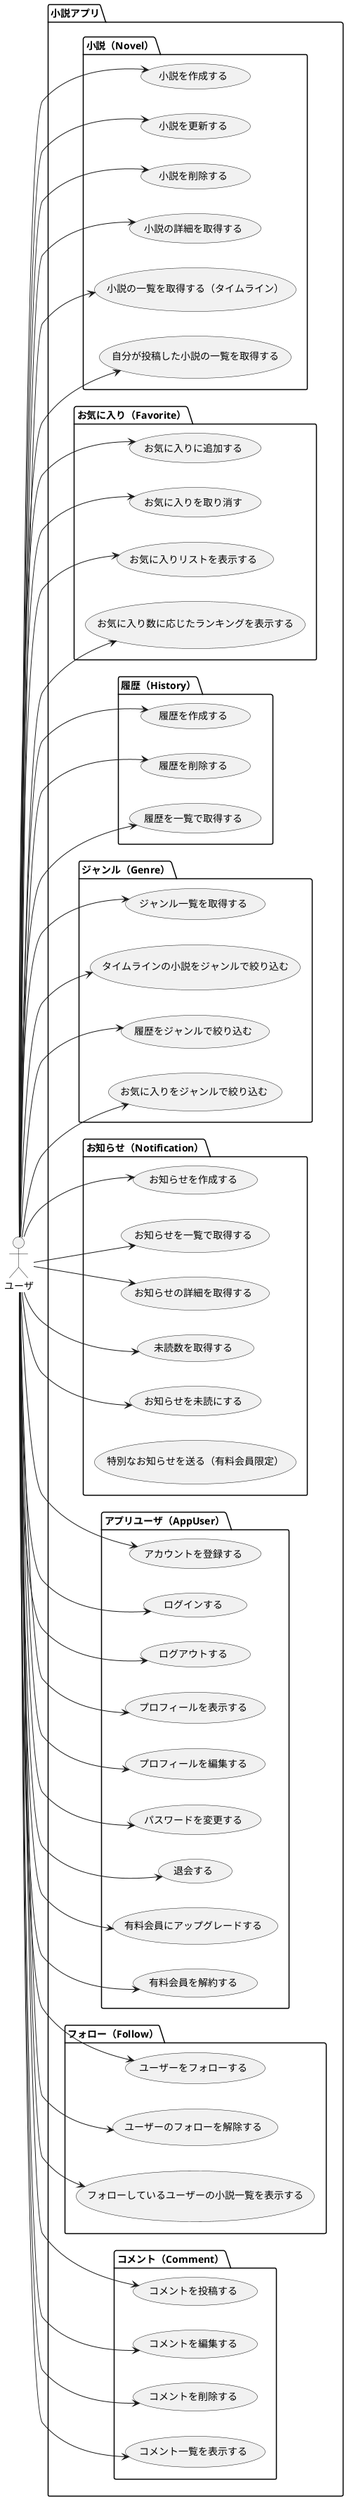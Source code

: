 @startuml ユースケース図
left to right direction
:ユーザ: as user

package 小説アプリ {

  package 小説（Novel） {
    usecase "小説を作成する" as novel1
    usecase "小説を更新する" as novel2
    usecase "小説を削除する" as novel3
    usecase "小説の詳細を取得する" as novel4
    usecase "小説の一覧を取得する（タイムライン）" as novel5
    usecase "自分が投稿した小説の一覧を取得する" as novel6
  }

  package お気に入り（Favorite） {
    usecase "お気に入りに追加する" as favorite1
    usecase "お気に入りを取り消す" as favorite2
    usecase "お気に入りリストを表示する" as favorite3
    usecase "お気に入り数に応じたランキングを表示する" as favorite4
  }

  package 履歴（History） {
    usecase "履歴を作成する" as history1
    usecase "履歴を削除する" as history2
    usecase "履歴を一覧で取得する" as history3
  }

  package ジャンル（Genre） {
    usecase "ジャンル一覧を取得する" as genre1
    usecase "タイムラインの小説をジャンルで絞り込む" as genre2
    usecase "履歴をジャンルで絞り込む" as genre3
    usecase "お気に入りをジャンルで絞り込む" as genre4
  }

  package お知らせ（Notification） {
    usecase "お知らせを作成する" as notification1
    usecase "お知らせを一覧で取得する" as notification2
    usecase "お知らせの詳細を取得する" as notification3
    usecase "未読数を取得する" as notification4
    usecase "お知らせを未読にする" as notification5
    usecase "特別なお知らせを送る（有料会員限定）" as notification6
  }

  package アプリユーザ（AppUser） {
    usecase "アカウントを登録する" as app_user1
    usecase "ログインする" as app_user2
    usecase "ログアウトする" as app_user3
    usecase "プロフィールを表示する" as app_user4
    usecase "プロフィールを編集する" as app_user5
    usecase "パスワードを変更する" as app_user6
    usecase "退会する" as app_user7
    usecase "有料会員にアップグレードする" as app_user8
    usecase "有料会員を解約する" as app_user9
  }

  package フォロー（Follow） {
    usecase "ユーザーをフォローする" as follow1
    usecase "ユーザーのフォローを解除する" as follow2
    usecase "フォローしているユーザーの小説一覧を表示する" as follow3
  }

  package コメント（Comment） {
    usecase "コメントを投稿する" as comment1
    usecase "コメントを編集する" as comment2
    usecase "コメントを削除する" as comment3
    usecase "コメント一覧を表示する" as comment4
  }

}

user --> novel1
user --> novel2
user --> novel3
user --> novel4
user --> novel5
user --> novel6

user --> favorite1
user --> favorite2
user --> favorite3
user --> favorite4

user --> history1
user --> history2
user --> history3

user --> genre1
user --> genre2
user --> genre3
user --> genre4

user --> notification1
user --> notification2
user --> notification3
user --> notification4
user --> notification5

user --> app_user1
user --> app_user2
user --> app_user3
user --> app_user4
user --> app_user5
user --> app_user6
user --> app_user7
user --> app_user8
user --> app_user9

user --> follow1
user --> follow2
user --> follow3

user --> comment1
user --> comment2
user --> comment3
user --> comment4

@enduml
